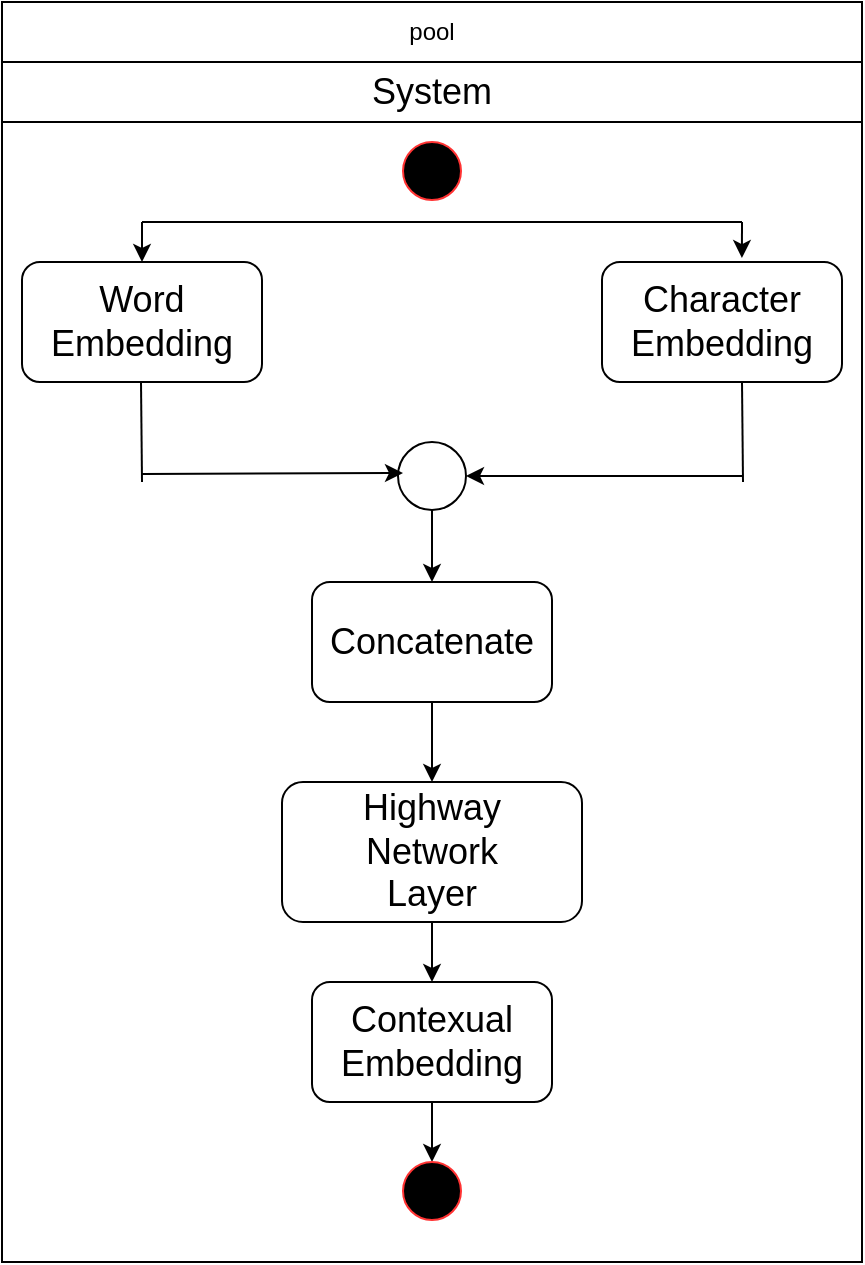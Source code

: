 <mxfile version="13.8.0" type="github">
  <diagram id="oWAuxpK0qROpDLybzshv" name="Page-1">
    <mxGraphModel dx="868" dy="479" grid="1" gridSize="10" guides="1" tooltips="1" connect="1" arrows="1" fold="1" page="1" pageScale="1" pageWidth="850" pageHeight="1100" math="0" shadow="0">
      <root>
        <mxCell id="0" />
        <mxCell id="1" parent="0" />
        <mxCell id="otUpP2pZdUs7pLNOQzDf-1" value="pool" style="rounded=0;whiteSpace=wrap;html=1;" vertex="1" parent="1">
          <mxGeometry x="190" y="40" width="430" height="30" as="geometry" />
        </mxCell>
        <mxCell id="otUpP2pZdUs7pLNOQzDf-2" value="&lt;font style=&quot;font-size: 18px&quot;&gt;System&lt;/font&gt;" style="rounded=0;whiteSpace=wrap;html=1;" vertex="1" parent="1">
          <mxGeometry x="190" y="70" width="430" height="30" as="geometry" />
        </mxCell>
        <mxCell id="otUpP2pZdUs7pLNOQzDf-3" value="" style="rounded=0;whiteSpace=wrap;html=1;" vertex="1" parent="1">
          <mxGeometry x="190" y="100" width="430" height="570" as="geometry" />
        </mxCell>
        <mxCell id="otUpP2pZdUs7pLNOQzDf-4" value="" style="ellipse;whiteSpace=wrap;html=1;aspect=fixed;strokeColor=#FF3333;fillColor=#000000;" vertex="1" parent="1">
          <mxGeometry x="390.5" y="110" width="29" height="29" as="geometry" />
        </mxCell>
        <mxCell id="otUpP2pZdUs7pLNOQzDf-5" value="&lt;div&gt;&lt;font style=&quot;font-size: 18px&quot;&gt;Word&lt;/font&gt;&lt;/div&gt;&lt;div&gt;&lt;font style=&quot;font-size: 18px&quot;&gt;Embedding&lt;/font&gt;&lt;br&gt;&lt;/div&gt;" style="rounded=1;whiteSpace=wrap;html=1;strokeColor=#000000;fillColor=#FFFFFF;" vertex="1" parent="1">
          <mxGeometry x="200" y="170" width="120" height="60" as="geometry" />
        </mxCell>
        <mxCell id="otUpP2pZdUs7pLNOQzDf-6" value="&lt;div&gt;&lt;font style=&quot;font-size: 18px&quot;&gt;Character&lt;/font&gt;&lt;/div&gt;&lt;div&gt;&lt;font style=&quot;font-size: 18px&quot;&gt;Embedding&lt;/font&gt;&lt;br&gt;&lt;/div&gt;" style="rounded=1;whiteSpace=wrap;html=1;strokeColor=#000000;fillColor=#FFFFFF;" vertex="1" parent="1">
          <mxGeometry x="490" y="170" width="120" height="60" as="geometry" />
        </mxCell>
        <mxCell id="otUpP2pZdUs7pLNOQzDf-23" style="edgeStyle=orthogonalEdgeStyle;rounded=0;orthogonalLoop=1;jettySize=auto;html=1;entryX=0.5;entryY=0;entryDx=0;entryDy=0;" edge="1" parent="1" source="otUpP2pZdUs7pLNOQzDf-7" target="otUpP2pZdUs7pLNOQzDf-8">
          <mxGeometry relative="1" as="geometry" />
        </mxCell>
        <mxCell id="otUpP2pZdUs7pLNOQzDf-7" value="" style="ellipse;whiteSpace=wrap;html=1;aspect=fixed;strokeColor=#000000;fillColor=#FFFFFF;" vertex="1" parent="1">
          <mxGeometry x="388" y="260" width="34" height="34" as="geometry" />
        </mxCell>
        <mxCell id="otUpP2pZdUs7pLNOQzDf-24" style="edgeStyle=orthogonalEdgeStyle;rounded=0;orthogonalLoop=1;jettySize=auto;html=1;entryX=0.5;entryY=0;entryDx=0;entryDy=0;" edge="1" parent="1" source="otUpP2pZdUs7pLNOQzDf-8" target="otUpP2pZdUs7pLNOQzDf-9">
          <mxGeometry relative="1" as="geometry" />
        </mxCell>
        <mxCell id="otUpP2pZdUs7pLNOQzDf-8" value="&lt;div&gt;&lt;font style=&quot;font-size: 18px&quot;&gt;Concatenate&lt;/font&gt;&lt;/div&gt;" style="rounded=1;whiteSpace=wrap;html=1;strokeColor=#000000;fillColor=#FFFFFF;" vertex="1" parent="1">
          <mxGeometry x="345" y="330" width="120" height="60" as="geometry" />
        </mxCell>
        <mxCell id="otUpP2pZdUs7pLNOQzDf-25" style="edgeStyle=orthogonalEdgeStyle;rounded=0;orthogonalLoop=1;jettySize=auto;html=1;entryX=0.5;entryY=0;entryDx=0;entryDy=0;" edge="1" parent="1" source="otUpP2pZdUs7pLNOQzDf-9" target="otUpP2pZdUs7pLNOQzDf-10">
          <mxGeometry relative="1" as="geometry" />
        </mxCell>
        <mxCell id="otUpP2pZdUs7pLNOQzDf-9" value="&lt;div&gt;&lt;font style=&quot;font-size: 18px&quot;&gt;Highway&lt;/font&gt;&lt;/div&gt;&lt;div&gt;&lt;font style=&quot;font-size: 18px&quot;&gt;Network&lt;/font&gt;&lt;/div&gt;&lt;div&gt;&lt;font style=&quot;font-size: 18px&quot;&gt;Layer&lt;/font&gt;&lt;br&gt;&lt;/div&gt;" style="rounded=1;whiteSpace=wrap;html=1;strokeColor=#000000;fillColor=#FFFFFF;" vertex="1" parent="1">
          <mxGeometry x="330" y="430" width="150" height="70" as="geometry" />
        </mxCell>
        <mxCell id="otUpP2pZdUs7pLNOQzDf-26" style="edgeStyle=orthogonalEdgeStyle;rounded=0;orthogonalLoop=1;jettySize=auto;html=1;" edge="1" parent="1" source="otUpP2pZdUs7pLNOQzDf-10" target="otUpP2pZdUs7pLNOQzDf-12">
          <mxGeometry relative="1" as="geometry" />
        </mxCell>
        <mxCell id="otUpP2pZdUs7pLNOQzDf-10" value="&lt;div&gt;&lt;font style=&quot;font-size: 18px&quot;&gt;Contexual&lt;/font&gt;&lt;/div&gt;&lt;div&gt;&lt;font style=&quot;font-size: 18px&quot;&gt;Embedding&lt;/font&gt;&lt;br&gt;&lt;/div&gt;" style="rounded=1;whiteSpace=wrap;html=1;strokeColor=#000000;fillColor=#FFFFFF;" vertex="1" parent="1">
          <mxGeometry x="345" y="530" width="120" height="60" as="geometry" />
        </mxCell>
        <mxCell id="otUpP2pZdUs7pLNOQzDf-12" value="" style="ellipse;whiteSpace=wrap;html=1;aspect=fixed;strokeColor=#FF3333;fillColor=#000000;" vertex="1" parent="1">
          <mxGeometry x="390.5" y="620" width="29" height="29" as="geometry" />
        </mxCell>
        <mxCell id="otUpP2pZdUs7pLNOQzDf-13" value="" style="endArrow=none;html=1;fillColor=#3333FF;" edge="1" parent="1">
          <mxGeometry width="50" height="50" relative="1" as="geometry">
            <mxPoint x="260" y="150" as="sourcePoint" />
            <mxPoint x="560" y="150" as="targetPoint" />
          </mxGeometry>
        </mxCell>
        <mxCell id="otUpP2pZdUs7pLNOQzDf-14" value="" style="endArrow=classic;html=1;fillColor=#3333FF;entryX=0.5;entryY=0;entryDx=0;entryDy=0;" edge="1" parent="1" target="otUpP2pZdUs7pLNOQzDf-5">
          <mxGeometry width="50" height="50" relative="1" as="geometry">
            <mxPoint x="260" y="150" as="sourcePoint" />
            <mxPoint x="230" y="170" as="targetPoint" />
          </mxGeometry>
        </mxCell>
        <mxCell id="otUpP2pZdUs7pLNOQzDf-15" value="" style="endArrow=classic;html=1;fillColor=#3333FF;entryX=0.583;entryY=-0.033;entryDx=0;entryDy=0;entryPerimeter=0;" edge="1" parent="1" target="otUpP2pZdUs7pLNOQzDf-6">
          <mxGeometry width="50" height="50" relative="1" as="geometry">
            <mxPoint x="560" y="150" as="sourcePoint" />
            <mxPoint x="240" y="180" as="targetPoint" />
          </mxGeometry>
        </mxCell>
        <mxCell id="otUpP2pZdUs7pLNOQzDf-16" value="" style="endArrow=classic;html=1;fillColor=#3333FF;entryX=0;entryY=0.5;entryDx=0;entryDy=0;" edge="1" parent="1">
          <mxGeometry width="50" height="50" relative="1" as="geometry">
            <mxPoint x="260" y="276" as="sourcePoint" />
            <mxPoint x="390.5" y="275.5" as="targetPoint" />
          </mxGeometry>
        </mxCell>
        <mxCell id="otUpP2pZdUs7pLNOQzDf-17" value="" style="endArrow=none;html=1;fillColor=#3333FF;exitX=0.5;exitY=1;exitDx=0;exitDy=0;" edge="1" parent="1">
          <mxGeometry width="50" height="50" relative="1" as="geometry">
            <mxPoint x="259.5" y="230" as="sourcePoint" />
            <mxPoint x="260" y="280" as="targetPoint" />
          </mxGeometry>
        </mxCell>
        <mxCell id="otUpP2pZdUs7pLNOQzDf-21" value="" style="endArrow=none;html=1;fillColor=#3333FF;exitX=0.5;exitY=1;exitDx=0;exitDy=0;" edge="1" parent="1">
          <mxGeometry width="50" height="50" relative="1" as="geometry">
            <mxPoint x="560" y="230" as="sourcePoint" />
            <mxPoint x="560.5" y="280" as="targetPoint" />
          </mxGeometry>
        </mxCell>
        <mxCell id="otUpP2pZdUs7pLNOQzDf-22" value="" style="endArrow=classic;html=1;fillColor=#3333FF;entryX=1;entryY=0.5;entryDx=0;entryDy=0;" edge="1" parent="1" target="otUpP2pZdUs7pLNOQzDf-7">
          <mxGeometry width="50" height="50" relative="1" as="geometry">
            <mxPoint x="560" y="277" as="sourcePoint" />
            <mxPoint x="590.5" y="294" as="targetPoint" />
          </mxGeometry>
        </mxCell>
      </root>
    </mxGraphModel>
  </diagram>
</mxfile>
